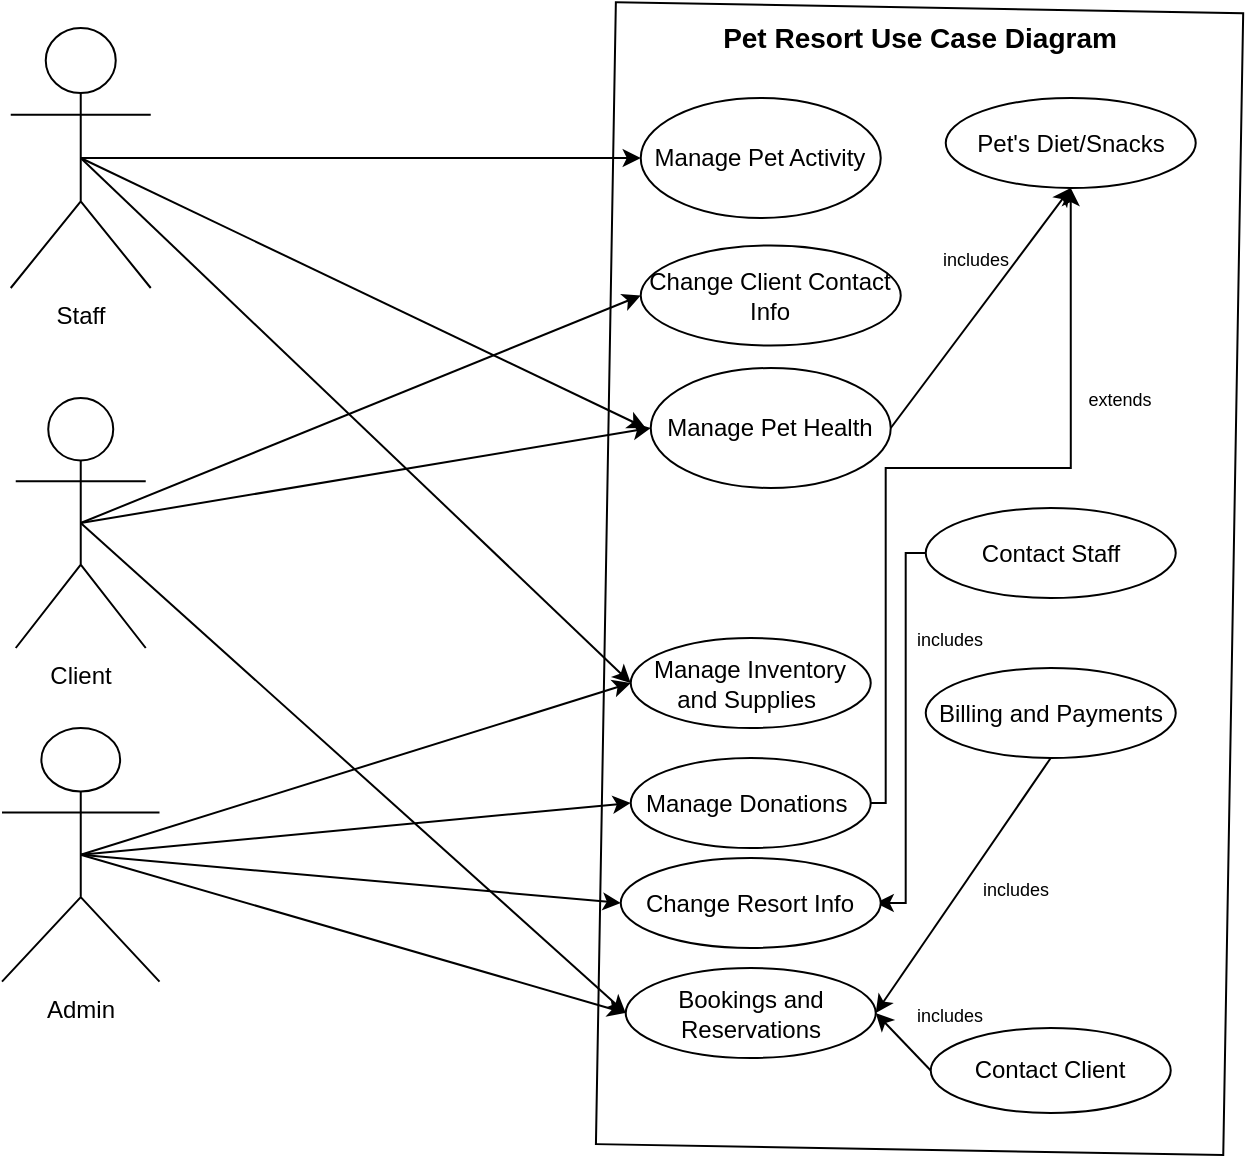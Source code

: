 <mxfile version="24.6.4" type="device">
  <diagram name="Page-1" id="OlFqhklidXQN-7i3jdO6">
    <mxGraphModel dx="1036" dy="606" grid="1" gridSize="10" guides="1" tooltips="1" connect="1" arrows="1" fold="1" page="1" pageScale="1" pageWidth="850" pageHeight="1100" math="0" shadow="0">
      <root>
        <mxCell id="0" />
        <mxCell id="1" parent="0" />
        <mxCell id="ycgrEBT8ILys-wkcXEi8-34" value="" style="rounded=0;whiteSpace=wrap;html=1;rotation=-89;" vertex="1" parent="1">
          <mxGeometry x="273.27" y="158.48" width="571.02" height="313.71" as="geometry" />
        </mxCell>
        <mxCell id="ycgrEBT8ILys-wkcXEi8-35" value="&lt;font style=&quot;font-size: 14px;&quot;&gt;&lt;b&gt;Pet Resort Use Case Diagram&lt;/b&gt;&lt;/font&gt;" style="text;html=1;align=center;verticalAlign=middle;whiteSpace=wrap;rounded=0;" vertex="1" parent="1">
          <mxGeometry x="438.78" y="30" width="240" height="30" as="geometry" />
        </mxCell>
        <mxCell id="ycgrEBT8ILys-wkcXEi8-36" style="edgeStyle=none;rounded=0;orthogonalLoop=1;jettySize=auto;html=1;exitX=0.5;exitY=0.5;exitDx=0;exitDy=0;exitPerimeter=0;entryX=0;entryY=0.5;entryDx=0;entryDy=0;" edge="1" parent="1" source="ycgrEBT8ILys-wkcXEi8-39" target="ycgrEBT8ILys-wkcXEi8-62">
          <mxGeometry relative="1" as="geometry" />
        </mxCell>
        <mxCell id="ycgrEBT8ILys-wkcXEi8-37" style="edgeStyle=none;rounded=0;orthogonalLoop=1;jettySize=auto;html=1;exitX=0.5;exitY=0.5;exitDx=0;exitDy=0;exitPerimeter=0;" edge="1" parent="1" source="ycgrEBT8ILys-wkcXEi8-39">
          <mxGeometry relative="1" as="geometry">
            <mxPoint x="421.87" y="240" as="targetPoint" />
          </mxGeometry>
        </mxCell>
        <mxCell id="ycgrEBT8ILys-wkcXEi8-38" style="edgeStyle=none;rounded=0;orthogonalLoop=1;jettySize=auto;html=1;exitX=0.5;exitY=0.5;exitDx=0;exitDy=0;exitPerimeter=0;entryX=0;entryY=0.5;entryDx=0;entryDy=0;" edge="1" parent="1" source="ycgrEBT8ILys-wkcXEi8-39" target="ycgrEBT8ILys-wkcXEi8-59">
          <mxGeometry relative="1" as="geometry" />
        </mxCell>
        <mxCell id="ycgrEBT8ILys-wkcXEi8-39" value="Staff" style="shape=umlActor;verticalLabelPosition=bottom;verticalAlign=top;html=1;outlineConnect=0;" vertex="1" parent="1">
          <mxGeometry x="104.37" y="40" width="70" height="130" as="geometry" />
        </mxCell>
        <mxCell id="ycgrEBT8ILys-wkcXEi8-40" style="edgeStyle=none;rounded=0;orthogonalLoop=1;jettySize=auto;html=1;exitX=0.5;exitY=0.5;exitDx=0;exitDy=0;exitPerimeter=0;entryX=0;entryY=0.5;entryDx=0;entryDy=0;" edge="1" parent="1" source="ycgrEBT8ILys-wkcXEi8-44" target="ycgrEBT8ILys-wkcXEi8-62">
          <mxGeometry relative="1" as="geometry" />
        </mxCell>
        <mxCell id="ycgrEBT8ILys-wkcXEi8-41" style="edgeStyle=none;rounded=0;orthogonalLoop=1;jettySize=auto;html=1;exitX=0.5;exitY=0.5;exitDx=0;exitDy=0;exitPerimeter=0;entryX=0;entryY=0.5;entryDx=0;entryDy=0;" edge="1" parent="1" source="ycgrEBT8ILys-wkcXEi8-44" target="ycgrEBT8ILys-wkcXEi8-64">
          <mxGeometry relative="1" as="geometry" />
        </mxCell>
        <mxCell id="ycgrEBT8ILys-wkcXEi8-42" style="edgeStyle=none;rounded=0;orthogonalLoop=1;jettySize=auto;html=1;exitX=0.5;exitY=0.5;exitDx=0;exitDy=0;exitPerimeter=0;entryX=0;entryY=0.5;entryDx=0;entryDy=0;" edge="1" parent="1" source="ycgrEBT8ILys-wkcXEi8-44" target="ycgrEBT8ILys-wkcXEi8-61">
          <mxGeometry relative="1" as="geometry" />
        </mxCell>
        <mxCell id="ycgrEBT8ILys-wkcXEi8-43" style="edgeStyle=none;rounded=0;orthogonalLoop=1;jettySize=auto;html=1;exitX=0.5;exitY=0.5;exitDx=0;exitDy=0;exitPerimeter=0;entryX=0;entryY=0.5;entryDx=0;entryDy=0;" edge="1" parent="1" source="ycgrEBT8ILys-wkcXEi8-44" target="ycgrEBT8ILys-wkcXEi8-56">
          <mxGeometry relative="1" as="geometry" />
        </mxCell>
        <mxCell id="ycgrEBT8ILys-wkcXEi8-44" value="Admin" style="shape=umlActor;verticalLabelPosition=bottom;verticalAlign=top;html=1;outlineConnect=0;" vertex="1" parent="1">
          <mxGeometry x="100" y="390" width="78.75" height="126.8" as="geometry" />
        </mxCell>
        <mxCell id="ycgrEBT8ILys-wkcXEi8-45" style="edgeStyle=none;rounded=0;orthogonalLoop=1;jettySize=auto;html=1;exitX=0.5;exitY=0.5;exitDx=0;exitDy=0;exitPerimeter=0;entryX=0;entryY=0.5;entryDx=0;entryDy=0;" edge="1" parent="1" source="ycgrEBT8ILys-wkcXEi8-48" target="ycgrEBT8ILys-wkcXEi8-56">
          <mxGeometry relative="1" as="geometry" />
        </mxCell>
        <mxCell id="ycgrEBT8ILys-wkcXEi8-46" style="edgeStyle=none;rounded=0;orthogonalLoop=1;jettySize=auto;html=1;exitX=0.5;exitY=0.5;exitDx=0;exitDy=0;exitPerimeter=0;entryX=0;entryY=0.5;entryDx=0;entryDy=0;fillColor=#FF2B0A;" edge="1" parent="1" source="ycgrEBT8ILys-wkcXEi8-48" target="ycgrEBT8ILys-wkcXEi8-60">
          <mxGeometry relative="1" as="geometry" />
        </mxCell>
        <mxCell id="ycgrEBT8ILys-wkcXEi8-47" style="edgeStyle=none;rounded=0;orthogonalLoop=1;jettySize=auto;html=1;exitX=0.5;exitY=0.5;exitDx=0;exitDy=0;exitPerimeter=0;entryX=0;entryY=0.5;entryDx=0;entryDy=0;" edge="1" parent="1" source="ycgrEBT8ILys-wkcXEi8-48" target="ycgrEBT8ILys-wkcXEi8-58">
          <mxGeometry relative="1" as="geometry" />
        </mxCell>
        <mxCell id="ycgrEBT8ILys-wkcXEi8-48" value="Client" style="shape=umlActor;verticalLabelPosition=bottom;verticalAlign=top;html=1;outlineConnect=0;" vertex="1" parent="1">
          <mxGeometry x="106.87" y="225" width="65" height="125" as="geometry" />
        </mxCell>
        <mxCell id="ycgrEBT8ILys-wkcXEi8-49" style="edgeStyle=none;rounded=0;orthogonalLoop=1;jettySize=auto;html=1;exitX=0.5;exitY=1;exitDx=0;exitDy=0;entryX=1;entryY=0.5;entryDx=0;entryDy=0;" edge="1" parent="1" source="ycgrEBT8ILys-wkcXEi8-50" target="ycgrEBT8ILys-wkcXEi8-56">
          <mxGeometry relative="1" as="geometry" />
        </mxCell>
        <mxCell id="ycgrEBT8ILys-wkcXEi8-50" value="Billing and Payments" style="ellipse;whiteSpace=wrap;html=1;" vertex="1" parent="1">
          <mxGeometry x="561.87" y="360.0" width="125" height="45" as="geometry" />
        </mxCell>
        <mxCell id="ycgrEBT8ILys-wkcXEi8-51" value="Pet&#39;s Diet/Snacks" style="ellipse;whiteSpace=wrap;html=1;" vertex="1" parent="1">
          <mxGeometry x="571.87" y="75" width="125" height="45" as="geometry" />
        </mxCell>
        <mxCell id="ycgrEBT8ILys-wkcXEi8-52" style="edgeStyle=orthogonalEdgeStyle;rounded=0;orthogonalLoop=1;jettySize=auto;html=1;exitX=0;exitY=0.5;exitDx=0;exitDy=0;entryX=1;entryY=0.5;entryDx=0;entryDy=0;" edge="1" parent="1" source="ycgrEBT8ILys-wkcXEi8-53">
          <mxGeometry relative="1" as="geometry">
            <mxPoint x="546.87" y="302.5" as="sourcePoint" />
            <mxPoint x="536.87" y="477.5" as="targetPoint" />
            <Array as="points">
              <mxPoint x="551.87" y="303" />
              <mxPoint x="551.87" y="478" />
            </Array>
          </mxGeometry>
        </mxCell>
        <mxCell id="ycgrEBT8ILys-wkcXEi8-53" value="Contact Staff" style="ellipse;whiteSpace=wrap;html=1;" vertex="1" parent="1">
          <mxGeometry x="561.87" y="280" width="125" height="45" as="geometry" />
        </mxCell>
        <mxCell id="ycgrEBT8ILys-wkcXEi8-54" style="edgeStyle=none;rounded=0;orthogonalLoop=1;jettySize=auto;html=1;exitX=0;exitY=0.5;exitDx=0;exitDy=0;entryX=1;entryY=0.5;entryDx=0;entryDy=0;" edge="1" parent="1" source="ycgrEBT8ILys-wkcXEi8-55" target="ycgrEBT8ILys-wkcXEi8-56">
          <mxGeometry relative="1" as="geometry" />
        </mxCell>
        <mxCell id="ycgrEBT8ILys-wkcXEi8-55" value="Contact Client" style="ellipse;whiteSpace=wrap;html=1;" vertex="1" parent="1">
          <mxGeometry x="564.37" y="540" width="120" height="42.5" as="geometry" />
        </mxCell>
        <mxCell id="ycgrEBT8ILys-wkcXEi8-56" value="Bookings and Reservations" style="ellipse;whiteSpace=wrap;html=1;" vertex="1" parent="1">
          <mxGeometry x="411.87" y="510" width="125" height="45" as="geometry" />
        </mxCell>
        <mxCell id="ycgrEBT8ILys-wkcXEi8-57" style="edgeStyle=none;rounded=0;orthogonalLoop=1;jettySize=auto;html=1;exitX=1;exitY=0.5;exitDx=0;exitDy=0;entryX=0.5;entryY=1;entryDx=0;entryDy=0;" edge="1" parent="1" source="ycgrEBT8ILys-wkcXEi8-58" target="ycgrEBT8ILys-wkcXEi8-51">
          <mxGeometry relative="1" as="geometry" />
        </mxCell>
        <mxCell id="ycgrEBT8ILys-wkcXEi8-58" value="Manage Pet Health" style="ellipse;whiteSpace=wrap;html=1;" vertex="1" parent="1">
          <mxGeometry x="424.37" y="210" width="120" height="60" as="geometry" />
        </mxCell>
        <mxCell id="ycgrEBT8ILys-wkcXEi8-59" value="Manage Pet Activity" style="ellipse;whiteSpace=wrap;html=1;" vertex="1" parent="1">
          <mxGeometry x="419.37" y="75" width="120" height="60" as="geometry" />
        </mxCell>
        <mxCell id="ycgrEBT8ILys-wkcXEi8-60" value="Change Client Contact Info" style="ellipse;whiteSpace=wrap;html=1;" vertex="1" parent="1">
          <mxGeometry x="419.37" y="148.75" width="130" height="50" as="geometry" />
        </mxCell>
        <mxCell id="ycgrEBT8ILys-wkcXEi8-61" value="Change Resort Info" style="ellipse;whiteSpace=wrap;html=1;" vertex="1" parent="1">
          <mxGeometry x="409.37" y="455" width="130" height="45" as="geometry" />
        </mxCell>
        <mxCell id="ycgrEBT8ILys-wkcXEi8-62" value="Manage Inventory and Supplies&amp;nbsp;" style="ellipse;whiteSpace=wrap;html=1;" vertex="1" parent="1">
          <mxGeometry x="414.37" y="345" width="120" height="45" as="geometry" />
        </mxCell>
        <mxCell id="ycgrEBT8ILys-wkcXEi8-63" style="edgeStyle=orthogonalEdgeStyle;rounded=0;orthogonalLoop=1;jettySize=auto;html=1;exitX=1;exitY=0.5;exitDx=0;exitDy=0;entryX=0.5;entryY=1;entryDx=0;entryDy=0;" edge="1" parent="1" source="ycgrEBT8ILys-wkcXEi8-64" target="ycgrEBT8ILys-wkcXEi8-51">
          <mxGeometry relative="1" as="geometry">
            <Array as="points">
              <mxPoint x="541.87" y="427" />
              <mxPoint x="541.87" y="260" />
              <mxPoint x="634.87" y="260" />
            </Array>
          </mxGeometry>
        </mxCell>
        <mxCell id="ycgrEBT8ILys-wkcXEi8-64" value="Manage Donations&amp;nbsp;" style="ellipse;whiteSpace=wrap;html=1;" vertex="1" parent="1">
          <mxGeometry x="414.37" y="405" width="120" height="45" as="geometry" />
        </mxCell>
        <mxCell id="ycgrEBT8ILys-wkcXEi8-65" value="&lt;font style=&quot;font-size: 9px;&quot;&gt;includes&lt;/font&gt;" style="text;html=1;align=center;verticalAlign=middle;whiteSpace=wrap;rounded=0;" vertex="1" parent="1">
          <mxGeometry x="581.87" y="455" width="50" height="30" as="geometry" />
        </mxCell>
        <mxCell id="ycgrEBT8ILys-wkcXEi8-66" value="&lt;font style=&quot;font-size: 9px;&quot;&gt;includes&lt;/font&gt;" style="text;html=1;align=center;verticalAlign=middle;whiteSpace=wrap;rounded=0;" vertex="1" parent="1">
          <mxGeometry x="549.37" y="517.5" width="50" height="30" as="geometry" />
        </mxCell>
        <mxCell id="ycgrEBT8ILys-wkcXEi8-67" value="&lt;font style=&quot;font-size: 9px;&quot;&gt;includes&lt;/font&gt;" style="text;html=1;align=center;verticalAlign=middle;whiteSpace=wrap;rounded=0;" vertex="1" parent="1">
          <mxGeometry x="561.87" y="140" width="50" height="30" as="geometry" />
        </mxCell>
        <mxCell id="ycgrEBT8ILys-wkcXEi8-68" value="&lt;font style=&quot;font-size: 9px;&quot;&gt;includes&lt;/font&gt;" style="text;html=1;align=center;verticalAlign=middle;whiteSpace=wrap;rounded=0;" vertex="1" parent="1">
          <mxGeometry x="549.37" y="330" width="50" height="30" as="geometry" />
        </mxCell>
        <mxCell id="ycgrEBT8ILys-wkcXEi8-69" value="&lt;font style=&quot;font-size: 9px;&quot;&gt;extends&lt;/font&gt;" style="text;html=1;align=center;verticalAlign=middle;whiteSpace=wrap;rounded=0;" vertex="1" parent="1">
          <mxGeometry x="634.37" y="210" width="50" height="30" as="geometry" />
        </mxCell>
      </root>
    </mxGraphModel>
  </diagram>
</mxfile>
